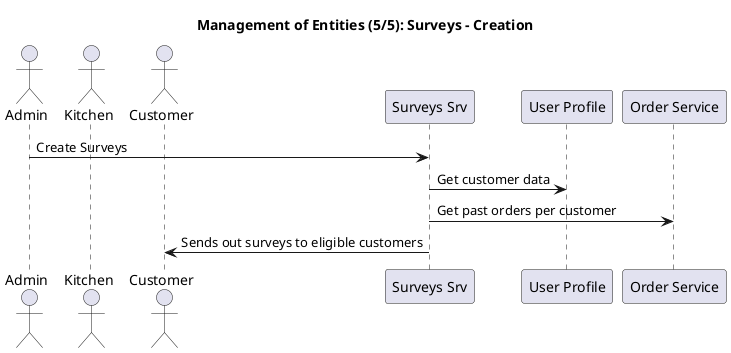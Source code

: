 @startuml
title: Management of Entities (5/5): Surveys - Creation


actor "Admin" as A

actor "Kitchen" as K
actor "Customer" as U

participant "Surveys Srv" as Ssrv
participant "User Profile" as CP
participant "Order Service" as Osrv


A -> Ssrv: Create Surveys
Ssrv -> CP: Get customer data
Ssrv -> Osrv: Get past orders per customer
Ssrv -> U: Sends out surveys to eligible customers
@enduml
